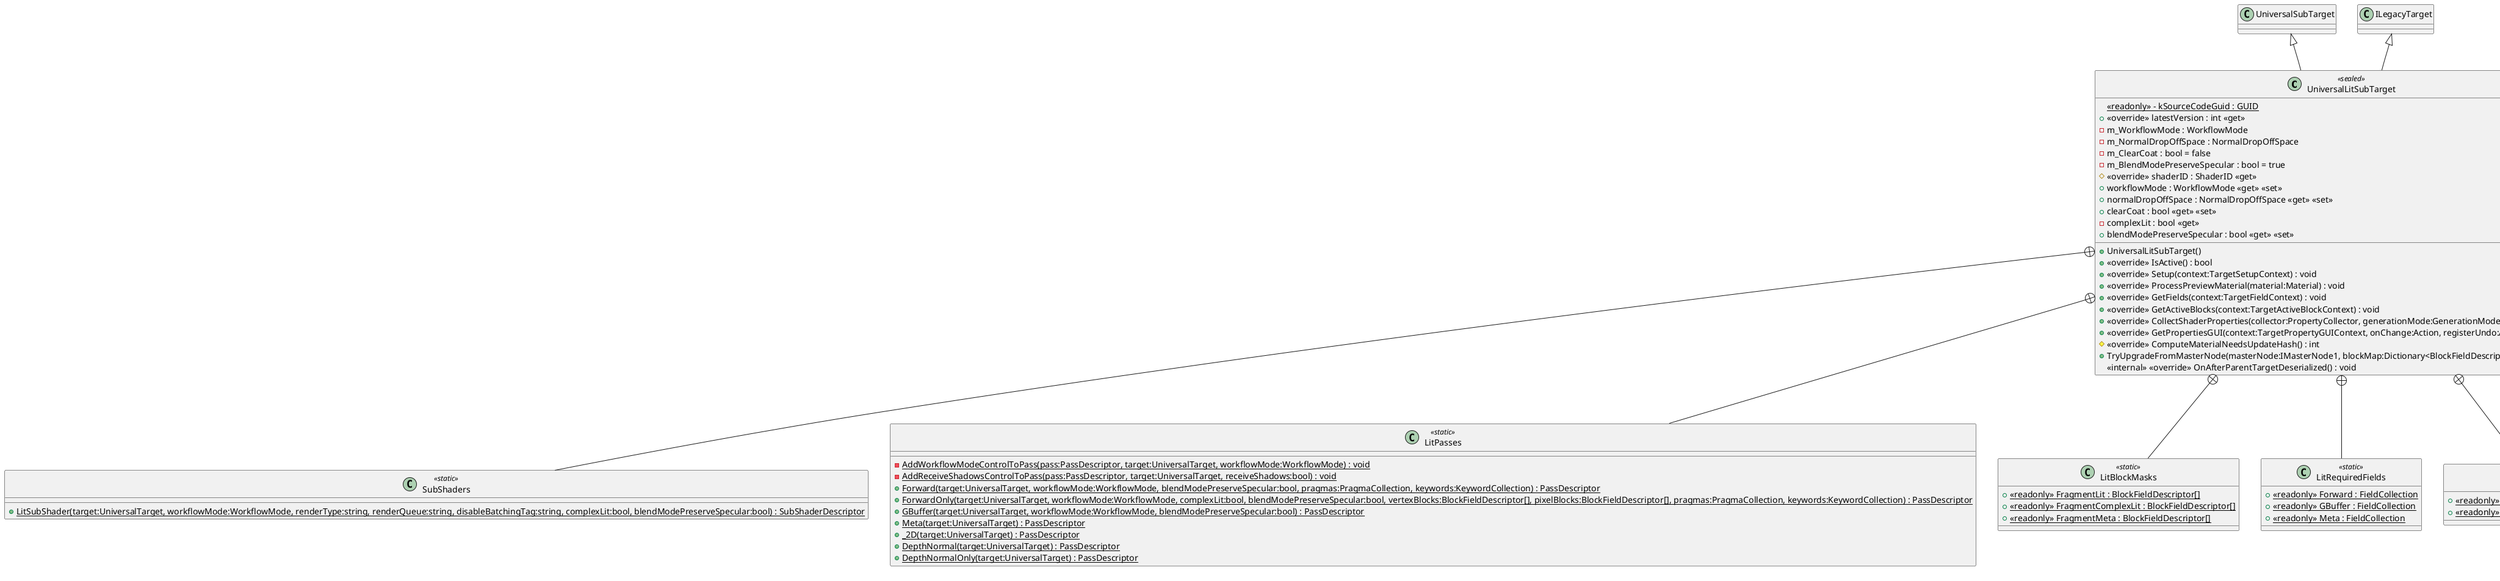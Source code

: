 @startuml
class UniversalLitSubTarget <<sealed>> {
    {static} <<readonly>> - kSourceCodeGuid : GUID
    + <<override>> latestVersion : int <<get>>
    - m_WorkflowMode : WorkflowMode
    - m_NormalDropOffSpace : NormalDropOffSpace
    - m_ClearCoat : bool = false
    - m_BlendModePreserveSpecular : bool = true
    + UniversalLitSubTarget()
    # <<override>> shaderID : ShaderID <<get>>
    + workflowMode : WorkflowMode <<get>> <<set>>
    + normalDropOffSpace : NormalDropOffSpace <<get>> <<set>>
    + clearCoat : bool <<get>> <<set>>
    - complexLit : bool <<get>>
    + blendModePreserveSpecular : bool <<get>> <<set>>
    + <<override>> IsActive() : bool
    + <<override>> Setup(context:TargetSetupContext) : void
    + <<override>> ProcessPreviewMaterial(material:Material) : void
    + <<override>> GetFields(context:TargetFieldContext) : void
    + <<override>> GetActiveBlocks(context:TargetActiveBlockContext) : void
    + <<override>> CollectShaderProperties(collector:PropertyCollector, generationMode:GenerationMode) : void
    + <<override>> GetPropertiesGUI(context:TargetPropertyGUIContext, onChange:Action, registerUndo:Action<String>) : void
    # <<override>> ComputeMaterialNeedsUpdateHash() : int
    + TryUpgradeFromMasterNode(masterNode:IMasterNode1, blockMap:Dictionary<BlockFieldDescriptor, int>) : bool
    <<internal>> <<override>> OnAfterParentTargetDeserialized() : void
}
class SubShaders <<static>> {
    + {static} LitSubShader(target:UniversalTarget, workflowMode:WorkflowMode, renderType:string, renderQueue:string, disableBatchingTag:string, complexLit:bool, blendModePreserveSpecular:bool) : SubShaderDescriptor
}
class LitPasses <<static>> {
    {static} - AddWorkflowModeControlToPass(pass:PassDescriptor, target:UniversalTarget, workflowMode:WorkflowMode) : void
    {static} - AddReceiveShadowsControlToPass(pass:PassDescriptor, target:UniversalTarget, receiveShadows:bool) : void
    + {static} Forward(target:UniversalTarget, workflowMode:WorkflowMode, blendModePreserveSpecular:bool, pragmas:PragmaCollection, keywords:KeywordCollection) : PassDescriptor
    + {static} ForwardOnly(target:UniversalTarget, workflowMode:WorkflowMode, complexLit:bool, blendModePreserveSpecular:bool, vertexBlocks:BlockFieldDescriptor[], pixelBlocks:BlockFieldDescriptor[], pragmas:PragmaCollection, keywords:KeywordCollection) : PassDescriptor
    + {static} GBuffer(target:UniversalTarget, workflowMode:WorkflowMode, blendModePreserveSpecular:bool) : PassDescriptor
    + {static} Meta(target:UniversalTarget) : PassDescriptor
    + {static} _2D(target:UniversalTarget) : PassDescriptor
    + {static} DepthNormal(target:UniversalTarget) : PassDescriptor
    + {static} DepthNormalOnly(target:UniversalTarget) : PassDescriptor
}
class LitBlockMasks <<static>> {
    + {static} <<readonly>> FragmentLit : BlockFieldDescriptor[]
    + {static} <<readonly>> FragmentComplexLit : BlockFieldDescriptor[]
    + {static} <<readonly>> FragmentMeta : BlockFieldDescriptor[]
}
class LitRequiredFields <<static>> {
    + {static} <<readonly>> Forward : FieldCollection
    + {static} <<readonly>> GBuffer : FieldCollection
    + {static} <<readonly>> Meta : FieldCollection
}
class LitDefines <<static>> {
    + {static} <<readonly>> ClearCoat : KeywordDescriptor
    + {static} <<readonly>> SpecularSetup : KeywordDescriptor
}
class LitKeywords <<static>> {
    + {static} <<readonly>> ReceiveShadowsOff : KeywordDescriptor
    + {static} <<readonly>> Forward : KeywordCollection
    + {static} <<readonly>> GBuffer : KeywordCollection
}
class LitIncludes <<static>> {
    <<const>> - kShadows : string = "Packages/com.unity.render-pipelines.universal/ShaderLibrary/Shadows.hlsl"
    <<const>> - kMetaInput : string = "Packages/com.unity.render-pipelines.universal/ShaderLibrary/MetaInput.hlsl"
    <<const>> - kForwardPass : string = "Packages/com.unity.render-pipelines.universal/Editor/ShaderGraph/Includes/PBRForwardPass.hlsl"
    <<const>> - kGBuffer : string = "Packages/com.unity.render-pipelines.universal/ShaderLibrary/UnityGBuffer.hlsl"
    <<const>> - kPBRGBufferPass : string = "Packages/com.unity.render-pipelines.universal/Editor/ShaderGraph/Includes/PBRGBufferPass.hlsl"
    <<const>> - kLightingMetaPass : string = "Packages/com.unity.render-pipelines.universal/Editor/ShaderGraph/Includes/LightingMetaPass.hlsl"
    <<const>> - k2DPass : string = "Packages/com.unity.render-pipelines.universal/Editor/ShaderGraph/Includes/PBR2DPass.hlsl"
    + {static} <<readonly>> Forward : IncludeCollection
    + {static} <<readonly>> GBuffer : IncludeCollection
    + {static} <<readonly>> Meta : IncludeCollection
    + {static} <<readonly>> _2D : IncludeCollection
}
UniversalSubTarget <|-- UniversalLitSubTarget
ILegacyTarget <|-- UniversalLitSubTarget
UniversalLitSubTarget +-- SubShaders
UniversalLitSubTarget +-- LitPasses
UniversalLitSubTarget +-- LitBlockMasks
UniversalLitSubTarget +-- LitRequiredFields
UniversalLitSubTarget +-- LitDefines
UniversalLitSubTarget +-- LitKeywords
UniversalLitSubTarget +-- LitIncludes
@enduml
